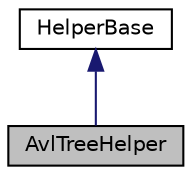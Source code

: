 digraph "AvlTreeHelper"
{
 // LATEX_PDF_SIZE
  edge [fontname="Helvetica",fontsize="10",labelfontname="Helvetica",labelfontsize="10"];
  node [fontname="Helvetica",fontsize="10",shape=record];
  Node1 [label="AvlTreeHelper",height=0.2,width=0.4,color="black", fillcolor="grey75", style="filled", fontcolor="black",tooltip="Use to work with AvlTree."];
  Node2 -> Node1 [dir="back",color="midnightblue",fontsize="10",style="solid",fontname="Helvetica"];
  Node2 [label="HelperBase",height=0.2,width=0.4,color="black", fillcolor="white", style="filled",URL="$class_helper_base.html",tooltip="Use as precompiled header."];
}
